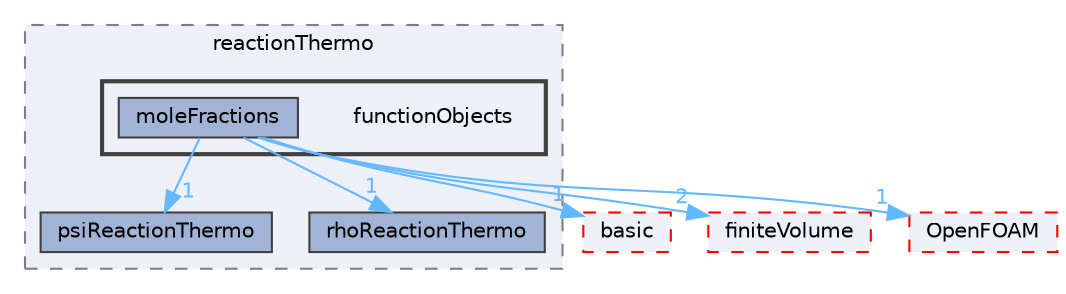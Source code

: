 digraph "src/thermophysicalModels/reactionThermo/functionObjects"
{
 // LATEX_PDF_SIZE
  bgcolor="transparent";
  edge [fontname=Helvetica,fontsize=10,labelfontname=Helvetica,labelfontsize=10];
  node [fontname=Helvetica,fontsize=10,shape=box,height=0.2,width=0.4];
  compound=true
  subgraph clusterdir_87c7a4a86ffb283740ec390ea55551cb {
    graph [ bgcolor="#edf0f7", pencolor="grey50", label="reactionThermo", fontname=Helvetica,fontsize=10 style="filled,dashed", URL="dir_87c7a4a86ffb283740ec390ea55551cb.html",tooltip=""]
  dir_06f148173e18b30571767a4646427f53 [label="psiReactionThermo", fillcolor="#a2b4d6", color="grey25", style="filled", URL="dir_06f148173e18b30571767a4646427f53.html",tooltip=""];
  dir_1a3c3f461d6e95efbbe76e3f2afd24f9 [label="rhoReactionThermo", fillcolor="#a2b4d6", color="grey25", style="filled", URL="dir_1a3c3f461d6e95efbbe76e3f2afd24f9.html",tooltip=""];
  subgraph clusterdir_cf5cfed03378db5b28832509fd8a2dd8 {
    graph [ bgcolor="#edf0f7", pencolor="grey25", label="", fontname=Helvetica,fontsize=10 style="filled,bold", URL="dir_cf5cfed03378db5b28832509fd8a2dd8.html",tooltip=""]
    dir_cf5cfed03378db5b28832509fd8a2dd8 [shape=plaintext, label="functionObjects"];
  dir_3a24efe13e2fa355f09dd59793b5c181 [label="moleFractions", fillcolor="#a2b4d6", color="grey25", style="filled", URL="dir_3a24efe13e2fa355f09dd59793b5c181.html",tooltip=""];
  }
  }
  dir_38cb9973e0eaf6834e10b18bff965c4b [label="basic", fillcolor="#edf0f7", color="red", style="filled,dashed", URL="dir_38cb9973e0eaf6834e10b18bff965c4b.html",tooltip=""];
  dir_9bd15774b555cf7259a6fa18f99fe99b [label="finiteVolume", fillcolor="#edf0f7", color="red", style="filled,dashed", URL="dir_9bd15774b555cf7259a6fa18f99fe99b.html",tooltip=""];
  dir_c5473ff19b20e6ec4dfe5c310b3778a8 [label="OpenFOAM", fillcolor="#edf0f7", color="red", style="filled,dashed", URL="dir_c5473ff19b20e6ec4dfe5c310b3778a8.html",tooltip=""];
  dir_3a24efe13e2fa355f09dd59793b5c181->dir_06f148173e18b30571767a4646427f53 [headlabel="1", labeldistance=1.5 headhref="dir_002430_003111.html" href="dir_002430_003111.html" color="steelblue1" fontcolor="steelblue1"];
  dir_3a24efe13e2fa355f09dd59793b5c181->dir_1a3c3f461d6e95efbbe76e3f2afd24f9 [headlabel="1", labeldistance=1.5 headhref="dir_002430_003345.html" href="dir_002430_003345.html" color="steelblue1" fontcolor="steelblue1"];
  dir_3a24efe13e2fa355f09dd59793b5c181->dir_38cb9973e0eaf6834e10b18bff965c4b [headlabel="1", labeldistance=1.5 headhref="dir_002430_000219.html" href="dir_002430_000219.html" color="steelblue1" fontcolor="steelblue1"];
  dir_3a24efe13e2fa355f09dd59793b5c181->dir_9bd15774b555cf7259a6fa18f99fe99b [headlabel="2", labeldistance=1.5 headhref="dir_002430_001387.html" href="dir_002430_001387.html" color="steelblue1" fontcolor="steelblue1"];
  dir_3a24efe13e2fa355f09dd59793b5c181->dir_c5473ff19b20e6ec4dfe5c310b3778a8 [headlabel="1", labeldistance=1.5 headhref="dir_002430_002695.html" href="dir_002430_002695.html" color="steelblue1" fontcolor="steelblue1"];
}

